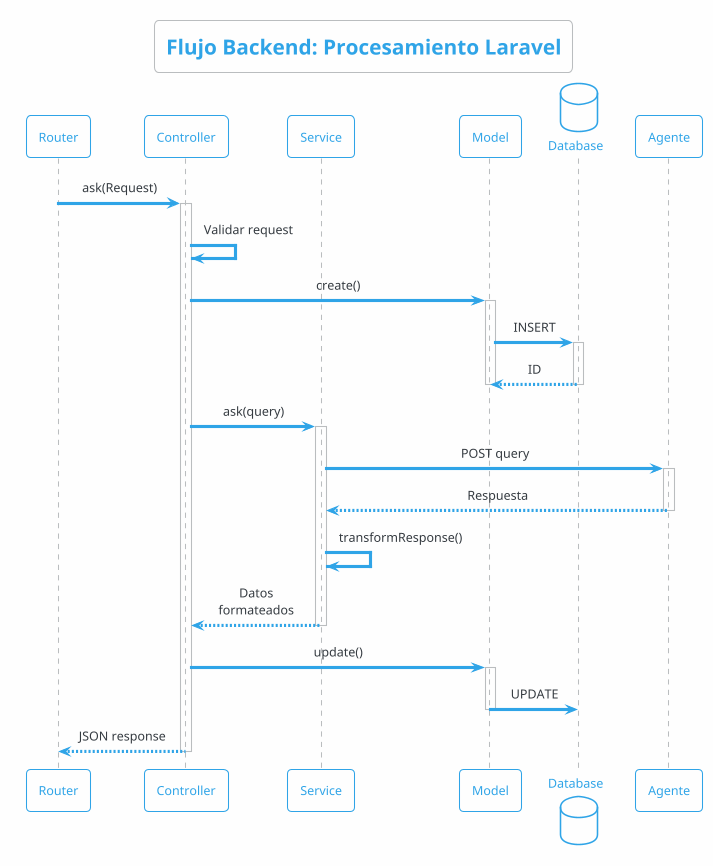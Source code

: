 @startuml Flujo Backend
!theme cerulean-outline
skinparam backgroundColor #FEFEFE
skinparam sequenceMessageAlign center
skinparam maxMessageSize 100
skinparam ParticipantPadding 10

title Flujo Backend: Procesamiento Laravel

participant "Router" as router
participant "Controller" as controller
participant "Service" as service
participant "Model" as model
database "Database" as db
participant "Agente" as agent

router -> controller: ask(Request)
activate controller

controller -> controller: Validar request
controller -> model: create()
activate model

model -> db: INSERT
activate db
db --> model: ID
deactivate db
deactivate model

controller -> service: ask(query)
activate service

service -> agent: POST query
activate agent
agent --> service: Respuesta
deactivate agent

service -> service: transformResponse()
service --> controller: Datos formateados
deactivate service

controller -> model: update()
activate model
model -> db: UPDATE
deactivate model

controller --> router: JSON response
deactivate controller

@enduml